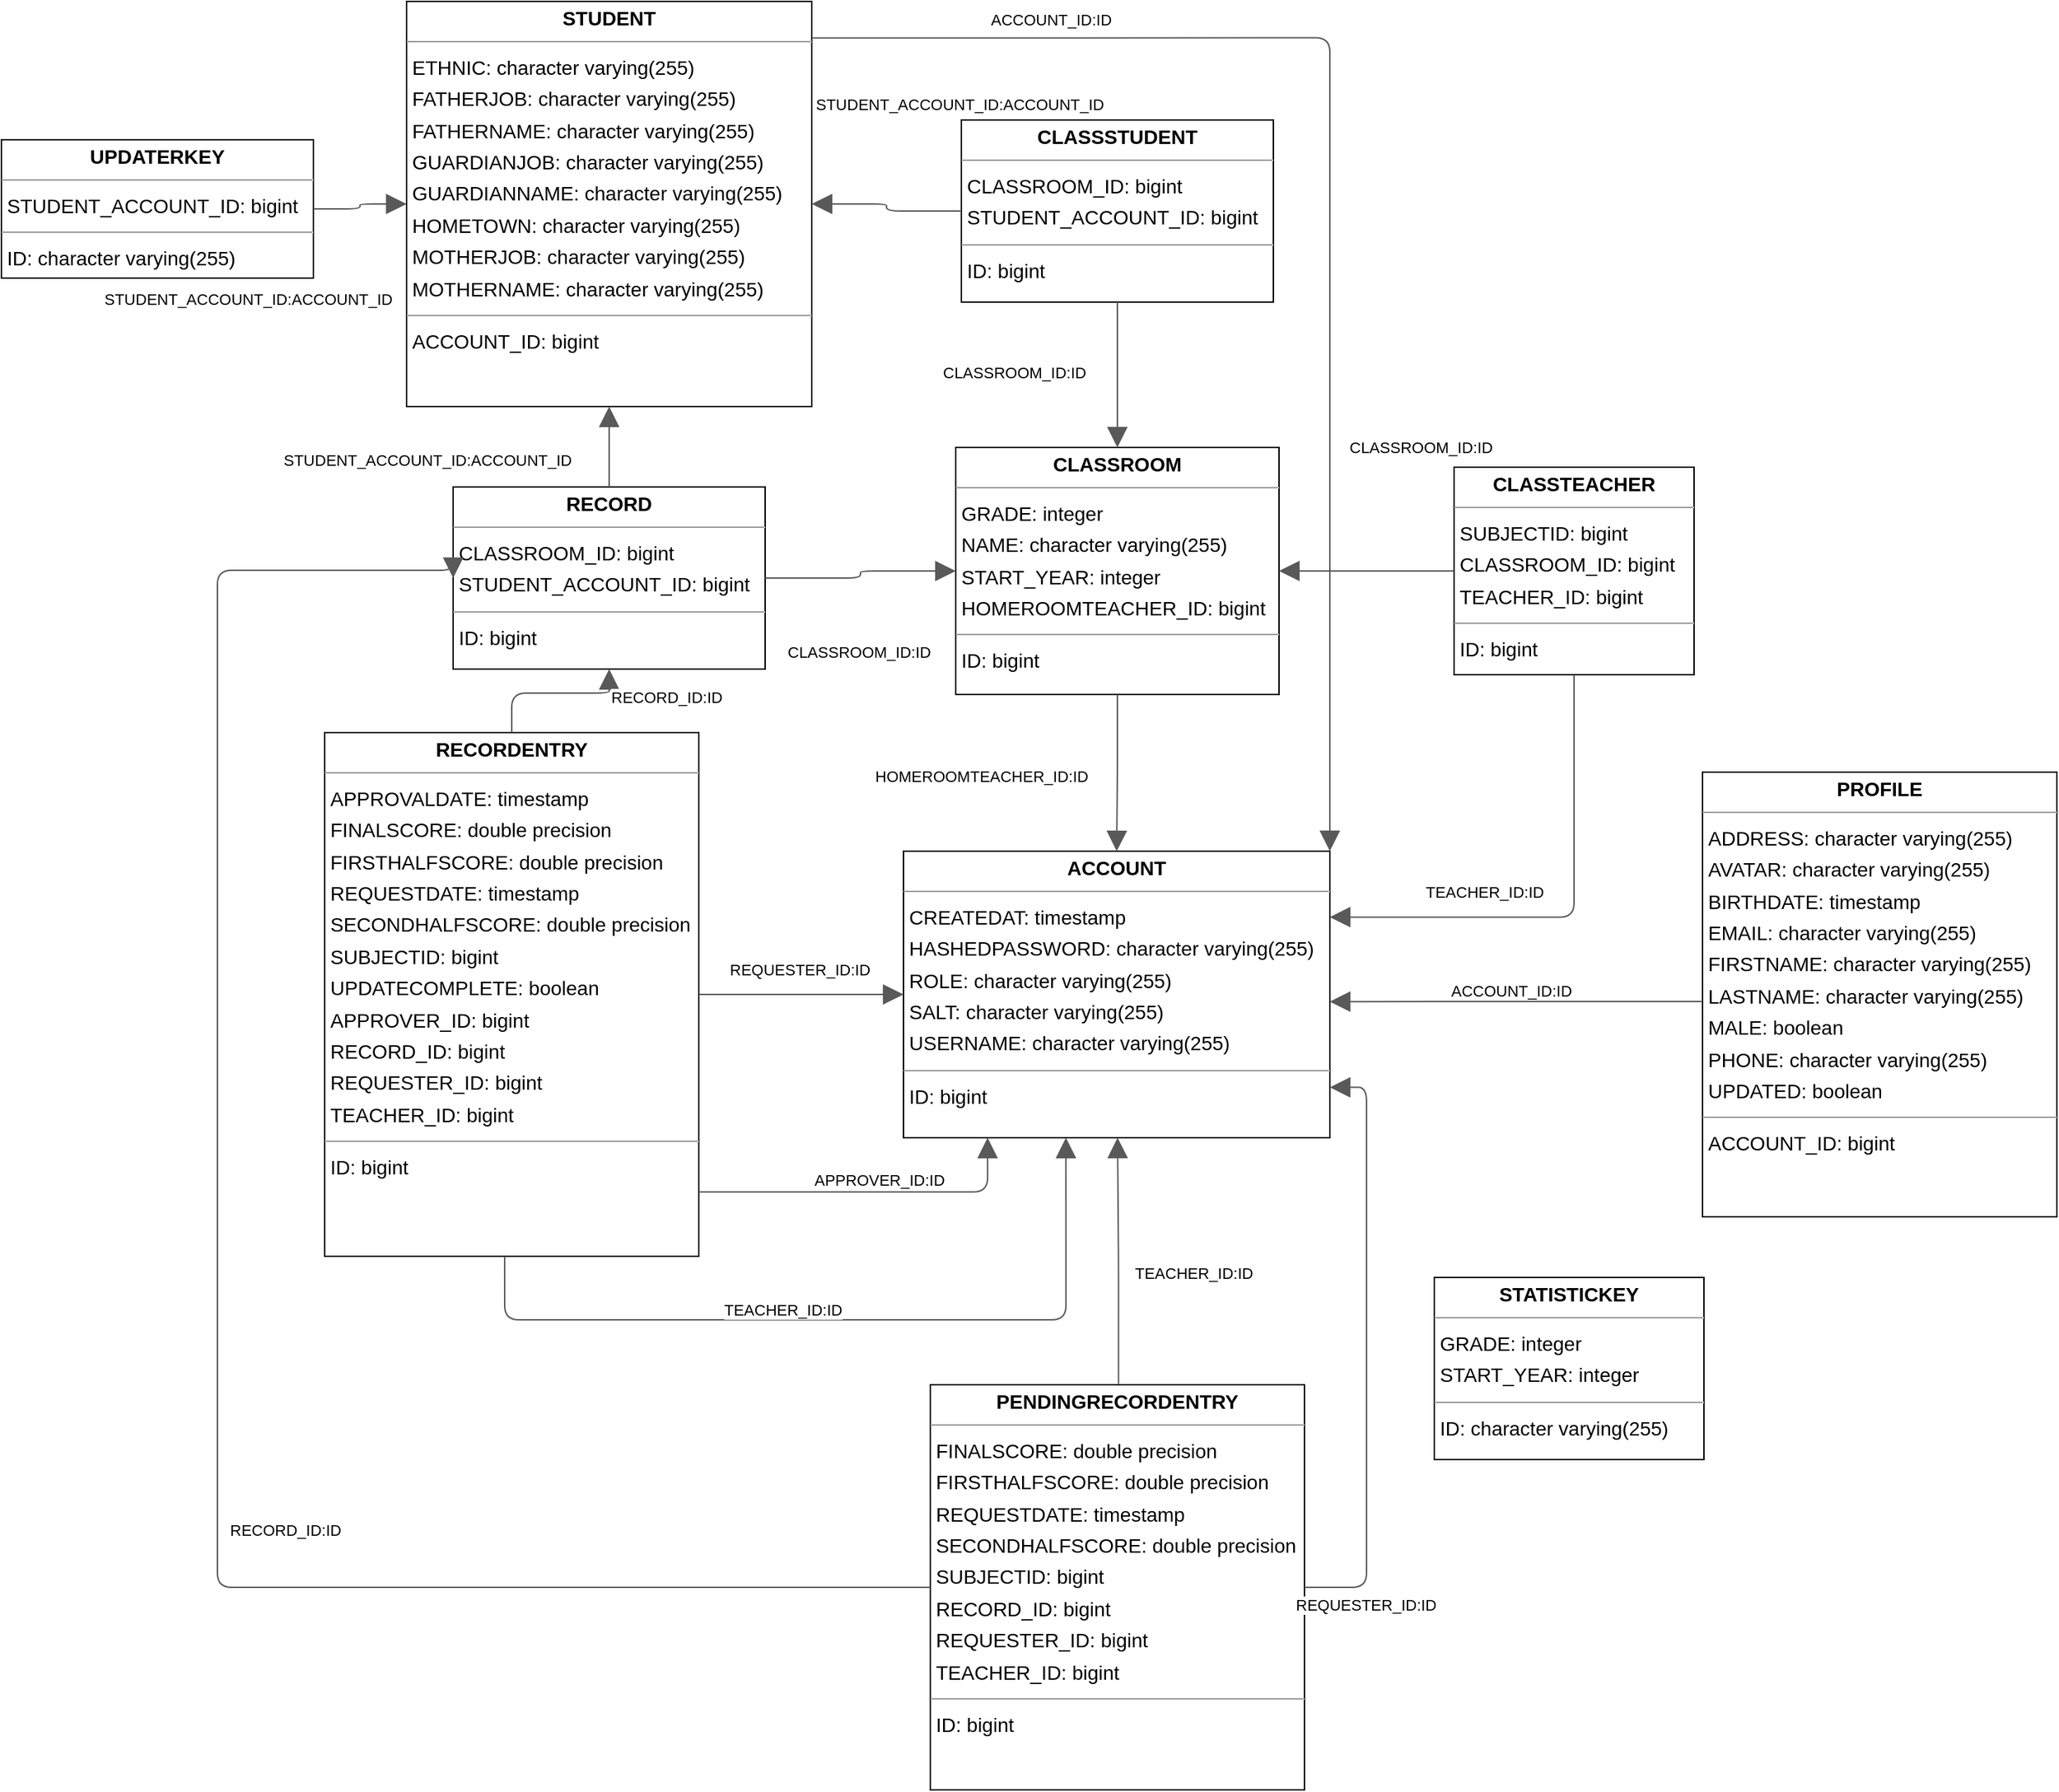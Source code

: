 <mxGraphModel dx="0" dy="0" grid="1" gridSize="10" guides="1" tooltips="1" connect="1" arrows="1" fold="1" page="0" pageScale="1" background="none" math="0" shadow="0">
  <root>
    <mxCell id="0" />
    <mxCell id="1" parent="0" />
    <mxCell id="node8" parent="1" vertex="1" value="&lt;p style=&quot;margin:0px;margin-top:4px;text-align:center;&quot;&gt;&lt;b&gt;ACCOUNT&lt;/b&gt;&lt;/p&gt;&lt;hr size=&quot;1&quot;/&gt;&lt;p style=&quot;margin:0 0 0 4px;line-height:1.6;&quot;&gt; CREATEDAT: timestamp&lt;br/&gt; HASHEDPASSWORD: character varying(255)&lt;br/&gt; ROLE: character varying(255)&lt;br/&gt; SALT: character varying(255)&lt;br/&gt; USERNAME: character varying(255)&lt;/p&gt;&lt;hr size=&quot;1&quot;/&gt;&lt;p style=&quot;margin:0 0 0 4px;line-height:1.6;&quot;&gt; ID: bigint&lt;/p&gt;" style="verticalAlign=top;align=left;overflow=fill;fontSize=14;fontFamily=Helvetica;html=1;rounded=0;shadow=0;comic=0;labelBackgroundColor=none;strokeWidth=1;">
      <mxGeometry x="489" y="417" width="302" height="203" as="geometry" />
    </mxCell>
    <mxCell id="node9" parent="1" vertex="1" value="&lt;p style=&quot;margin:0px;margin-top:4px;text-align:center;&quot;&gt;&lt;b&gt;CLASSROOM&lt;/b&gt;&lt;/p&gt;&lt;hr size=&quot;1&quot;/&gt;&lt;p style=&quot;margin:0 0 0 4px;line-height:1.6;&quot;&gt; GRADE: integer&lt;br/&gt; NAME: character varying(255)&lt;br/&gt; START_YEAR: integer&lt;br/&gt; HOMEROOMTEACHER_ID: bigint&lt;/p&gt;&lt;hr size=&quot;1&quot;/&gt;&lt;p style=&quot;margin:0 0 0 4px;line-height:1.6;&quot;&gt; ID: bigint&lt;/p&gt;" style="verticalAlign=top;align=left;overflow=fill;fontSize=14;fontFamily=Helvetica;html=1;rounded=0;shadow=0;comic=0;labelBackgroundColor=none;strokeWidth=1;">
      <mxGeometry x="526" y="131" width="229" height="175" as="geometry" />
    </mxCell>
    <mxCell id="node7" parent="1" vertex="1" value="&lt;p style=&quot;margin:0px;margin-top:4px;text-align:center;&quot;&gt;&lt;b&gt;CLASSSTUDENT&lt;/b&gt;&lt;/p&gt;&lt;hr size=&quot;1&quot;/&gt;&lt;p style=&quot;margin:0 0 0 4px;line-height:1.6;&quot;&gt; CLASSROOM_ID: bigint&lt;br/&gt; STUDENT_ACCOUNT_ID: bigint&lt;/p&gt;&lt;hr size=&quot;1&quot;/&gt;&lt;p style=&quot;margin:0 0 0 4px;line-height:1.6;&quot;&gt; ID: bigint&lt;/p&gt;" style="verticalAlign=top;align=left;overflow=fill;fontSize=14;fontFamily=Helvetica;html=1;rounded=0;shadow=0;comic=0;labelBackgroundColor=none;strokeWidth=1;">
      <mxGeometry x="530" y="-101" width="221" height="129" as="geometry" />
    </mxCell>
    <mxCell id="node1" parent="1" vertex="1" value="&lt;p style=&quot;margin:0px;margin-top:4px;text-align:center;&quot;&gt;&lt;b&gt;CLASSTEACHER&lt;/b&gt;&lt;/p&gt;&lt;hr size=&quot;1&quot;/&gt;&lt;p style=&quot;margin:0 0 0 4px;line-height:1.6;&quot;&gt; SUBJECTID: bigint&lt;br/&gt; CLASSROOM_ID: bigint&lt;br/&gt; TEACHER_ID: bigint&lt;/p&gt;&lt;hr size=&quot;1&quot;/&gt;&lt;p style=&quot;margin:0 0 0 4px;line-height:1.6;&quot;&gt; ID: bigint&lt;/p&gt;" style="verticalAlign=top;align=left;overflow=fill;fontSize=14;fontFamily=Helvetica;html=1;rounded=0;shadow=0;comic=0;labelBackgroundColor=none;strokeWidth=1;">
      <mxGeometry x="879" y="145" width="170" height="147" as="geometry" />
    </mxCell>
    <mxCell id="node6" parent="1" vertex="1" value="&lt;p style=&quot;margin:0px;margin-top:4px;text-align:center;&quot;&gt;&lt;b&gt;PENDINGRECORDENTRY&lt;/b&gt;&lt;/p&gt;&lt;hr size=&quot;1&quot;/&gt;&lt;p style=&quot;margin:0 0 0 4px;line-height:1.6;&quot;&gt; FINALSCORE: double precision&lt;br/&gt; FIRSTHALFSCORE: double precision&lt;br/&gt; REQUESTDATE: timestamp&lt;br/&gt; SECONDHALFSCORE: double precision&lt;br/&gt; SUBJECTID: bigint&lt;br/&gt; RECORD_ID: bigint&lt;br/&gt; REQUESTER_ID: bigint&lt;br/&gt; TEACHER_ID: bigint&lt;/p&gt;&lt;hr size=&quot;1&quot;/&gt;&lt;p style=&quot;margin:0 0 0 4px;line-height:1.6;&quot;&gt; ID: bigint&lt;/p&gt;" style="verticalAlign=top;align=left;overflow=fill;fontSize=14;fontFamily=Helvetica;html=1;rounded=0;shadow=0;comic=0;labelBackgroundColor=none;strokeWidth=1;">
      <mxGeometry x="508" y="795" width="265" height="287" as="geometry" />
    </mxCell>
    <mxCell id="node10" parent="1" vertex="1" value="&lt;p style=&quot;margin:0px;margin-top:4px;text-align:center;&quot;&gt;&lt;b&gt;PROFILE&lt;/b&gt;&lt;/p&gt;&lt;hr size=&quot;1&quot;/&gt;&lt;p style=&quot;margin:0 0 0 4px;line-height:1.6;&quot;&gt; ADDRESS: character varying(255)&lt;br/&gt; AVATAR: character varying(255)&lt;br/&gt; BIRTHDATE: timestamp&lt;br/&gt; EMAIL: character varying(255)&lt;br/&gt; FIRSTNAME: character varying(255)&lt;br/&gt; LASTNAME: character varying(255)&lt;br/&gt; MALE: boolean&lt;br/&gt; PHONE: character varying(255)&lt;br/&gt; UPDATED: boolean&lt;/p&gt;&lt;hr size=&quot;1&quot;/&gt;&lt;p style=&quot;margin:0 0 0 4px;line-height:1.6;&quot;&gt; ACCOUNT_ID: bigint&lt;/p&gt;" style="verticalAlign=top;align=left;overflow=fill;fontSize=14;fontFamily=Helvetica;html=1;rounded=0;shadow=0;comic=0;labelBackgroundColor=none;strokeWidth=1;">
      <mxGeometry x="1055" y="361" width="251" height="315" as="geometry" />
    </mxCell>
    <mxCell id="node2" parent="1" vertex="1" value="&lt;p style=&quot;margin:0px;margin-top:4px;text-align:center;&quot;&gt;&lt;b&gt;RECORD&lt;/b&gt;&lt;/p&gt;&lt;hr size=&quot;1&quot;/&gt;&lt;p style=&quot;margin:0 0 0 4px;line-height:1.6;&quot;&gt; CLASSROOM_ID: bigint&lt;br/&gt; STUDENT_ACCOUNT_ID: bigint&lt;/p&gt;&lt;hr size=&quot;1&quot;/&gt;&lt;p style=&quot;margin:0 0 0 4px;line-height:1.6;&quot;&gt; ID: bigint&lt;/p&gt;" style="verticalAlign=top;align=left;overflow=fill;fontSize=14;fontFamily=Helvetica;html=1;rounded=0;shadow=0;comic=0;labelBackgroundColor=none;strokeWidth=1;">
      <mxGeometry x="170" y="159" width="221" height="129" as="geometry" />
    </mxCell>
    <mxCell id="node4" parent="1" vertex="1" value="&lt;p style=&quot;margin:0px;margin-top:4px;text-align:center;&quot;&gt;&lt;b&gt;RECORDENTRY&lt;/b&gt;&lt;/p&gt;&lt;hr size=&quot;1&quot;/&gt;&lt;p style=&quot;margin:0 0 0 4px;line-height:1.6;&quot;&gt; APPROVALDATE: timestamp&lt;br/&gt; FINALSCORE: double precision&lt;br/&gt; FIRSTHALFSCORE: double precision&lt;br/&gt; REQUESTDATE: timestamp&lt;br/&gt; SECONDHALFSCORE: double precision&lt;br/&gt; SUBJECTID: bigint&lt;br/&gt; UPDATECOMPLETE: boolean&lt;br/&gt; APPROVER_ID: bigint&lt;br/&gt; RECORD_ID: bigint&lt;br/&gt; REQUESTER_ID: bigint&lt;br/&gt; TEACHER_ID: bigint&lt;/p&gt;&lt;hr size=&quot;1&quot;/&gt;&lt;p style=&quot;margin:0 0 0 4px;line-height:1.6;&quot;&gt; ID: bigint&lt;/p&gt;" style="verticalAlign=top;align=left;overflow=fill;fontSize=14;fontFamily=Helvetica;html=1;rounded=0;shadow=0;comic=0;labelBackgroundColor=none;strokeWidth=1;">
      <mxGeometry x="79" y="333" width="265" height="371" as="geometry" />
    </mxCell>
    <mxCell id="node3" parent="1" vertex="1" value="&lt;p style=&quot;margin:0px;margin-top:4px;text-align:center;&quot;&gt;&lt;b&gt;STATISTICKEY&lt;/b&gt;&lt;/p&gt;&lt;hr size=&quot;1&quot;/&gt;&lt;p style=&quot;margin:0 0 0 4px;line-height:1.6;&quot;&gt; GRADE: integer&lt;br/&gt; START_YEAR: integer&lt;/p&gt;&lt;hr size=&quot;1&quot;/&gt;&lt;p style=&quot;margin:0 0 0 4px;line-height:1.6;&quot;&gt; ID: character varying(255)&lt;/p&gt;" style="verticalAlign=top;align=left;overflow=fill;fontSize=14;fontFamily=Helvetica;html=1;rounded=0;shadow=0;comic=0;labelBackgroundColor=none;strokeWidth=1;">
      <mxGeometry x="865" y="719" width="191" height="129" as="geometry" />
    </mxCell>
    <mxCell id="node0" parent="1" vertex="1" value="&lt;p style=&quot;margin:0px;margin-top:4px;text-align:center;&quot;&gt;&lt;b&gt;STUDENT&lt;/b&gt;&lt;/p&gt;&lt;hr size=&quot;1&quot;/&gt;&lt;p style=&quot;margin:0 0 0 4px;line-height:1.6;&quot;&gt; ETHNIC: character varying(255)&lt;br/&gt; FATHERJOB: character varying(255)&lt;br/&gt; FATHERNAME: character varying(255)&lt;br/&gt; GUARDIANJOB: character varying(255)&lt;br/&gt; GUARDIANNAME: character varying(255)&lt;br/&gt; HOMETOWN: character varying(255)&lt;br/&gt; MOTHERJOB: character varying(255)&lt;br/&gt; MOTHERNAME: character varying(255)&lt;/p&gt;&lt;hr size=&quot;1&quot;/&gt;&lt;p style=&quot;margin:0 0 0 4px;line-height:1.6;&quot;&gt; ACCOUNT_ID: bigint&lt;/p&gt;" style="verticalAlign=top;align=left;overflow=fill;fontSize=14;fontFamily=Helvetica;html=1;rounded=0;shadow=0;comic=0;labelBackgroundColor=none;strokeWidth=1;">
      <mxGeometry x="137" y="-185" width="287" height="287" as="geometry" />
    </mxCell>
    <mxCell id="node5" parent="1" vertex="1" value="&lt;p style=&quot;margin:0px;margin-top:4px;text-align:center;&quot;&gt;&lt;b&gt;UPDATERKEY&lt;/b&gt;&lt;/p&gt;&lt;hr size=&quot;1&quot;/&gt;&lt;p style=&quot;margin:0 0 0 4px;line-height:1.6;&quot;&gt; STUDENT_ACCOUNT_ID: bigint&lt;/p&gt;&lt;hr size=&quot;1&quot;/&gt;&lt;p style=&quot;margin:0 0 0 4px;line-height:1.6;&quot;&gt; ID: character varying(255)&lt;/p&gt;" style="verticalAlign=top;align=left;overflow=fill;fontSize=14;fontFamily=Helvetica;html=1;rounded=0;shadow=0;comic=0;labelBackgroundColor=none;strokeWidth=1;">
      <mxGeometry x="-150" y="-87" width="221" height="98" as="geometry" />
    </mxCell>
    <mxCell id="edge2" edge="1" value="" parent="1" source="node9" target="node8" style="html=1;rounded=1;edgeStyle=orthogonalEdgeStyle;dashed=0;startArrow=none;endArrow=block;endSize=12;strokeColor=#595959;exitX=0.500;exitY=1.000;exitDx=0;exitDy=0;entryX=0.500;entryY=0.000;entryDx=0;entryDy=0;">
      <mxGeometry width="50" height="50" relative="1" as="geometry">
        <Array as="points" />
      </mxGeometry>
    </mxCell>
    <mxCell id="label14" parent="edge2" vertex="1" connectable="0" value="HOMEROOMTEACHER_ID:ID" style="edgeLabel;resizable=0;html=1;align=left;verticalAlign=top;strokeColor=default;">
      <mxGeometry x="467" y="351" as="geometry" />
    </mxCell>
    <mxCell id="edge3" edge="1" value="" parent="1" source="node7" target="node9" style="html=1;rounded=1;edgeStyle=orthogonalEdgeStyle;dashed=0;startArrow=none;endArrow=block;endSize=12;strokeColor=#595959;exitX=0.500;exitY=1.000;exitDx=0;exitDy=0;entryX=0.500;entryY=0.000;entryDx=0;entryDy=0;">
      <mxGeometry width="50" height="50" relative="1" as="geometry">
        <Array as="points" />
      </mxGeometry>
    </mxCell>
    <mxCell id="label20" parent="edge3" vertex="1" connectable="0" value="CLASSROOM_ID:ID" style="edgeLabel;resizable=0;html=1;align=left;verticalAlign=top;strokeColor=default;">
      <mxGeometry x="515" y="65" as="geometry" />
    </mxCell>
    <mxCell id="edge16" edge="1" value="" parent="1" source="node7" target="node0" style="html=1;rounded=1;edgeStyle=orthogonalEdgeStyle;dashed=0;startArrow=none;endArrow=block;endSize=12;strokeColor=#595959;exitX=0.000;exitY=0.500;exitDx=0;exitDy=0;entryX=1.000;entryY=0.500;entryDx=0;entryDy=0;">
      <mxGeometry width="50" height="50" relative="1" as="geometry">
        <Array as="points" />
      </mxGeometry>
    </mxCell>
    <mxCell id="label98" parent="edge16" vertex="1" connectable="0" value="STUDENT_ACCOUNT_ID:ACCOUNT_ID" style="edgeLabel;resizable=0;html=1;align=left;verticalAlign=top;strokeColor=default;">
      <mxGeometry x="425" y="-125" as="geometry" />
    </mxCell>
    <mxCell id="edge1" edge="1" value="" parent="1" source="node1" target="node8" style="html=1;rounded=1;edgeStyle=orthogonalEdgeStyle;dashed=0;startArrow=none;endArrow=block;endSize=12;strokeColor=#595959;exitX=0.500;exitY=1.000;exitDx=0;exitDy=0;entryX=1.000;entryY=0.230;entryDx=0;entryDy=0;">
      <mxGeometry width="50" height="50" relative="1" as="geometry">
        <Array as="points">
          <mxPoint x="964" y="463" />
        </Array>
      </mxGeometry>
    </mxCell>
    <mxCell id="label8" parent="edge1" vertex="1" connectable="0" value="TEACHER_ID:ID" style="edgeLabel;resizable=0;html=1;align=left;verticalAlign=top;strokeColor=default;">
      <mxGeometry x="857" y="433" as="geometry" />
    </mxCell>
    <mxCell id="edge13" edge="1" value="" parent="1" source="node1" target="node9" style="html=1;rounded=1;edgeStyle=orthogonalEdgeStyle;dashed=0;startArrow=none;endArrow=block;endSize=12;strokeColor=#595959;exitX=0.000;exitY=0.500;exitDx=0;exitDy=0;entryX=1.000;entryY=0.500;entryDx=0;entryDy=0;">
      <mxGeometry width="50" height="50" relative="1" as="geometry">
        <Array as="points" />
      </mxGeometry>
    </mxCell>
    <mxCell id="label80" parent="edge13" vertex="1" connectable="0" value="CLASSROOM_ID:ID" style="edgeLabel;resizable=0;html=1;align=left;verticalAlign=top;strokeColor=default;">
      <mxGeometry x="803" y="118" as="geometry" />
    </mxCell>
    <mxCell id="edge4" edge="1" value="" parent="1" source="node6" target="node8" style="html=1;rounded=1;edgeStyle=orthogonalEdgeStyle;dashed=0;startArrow=none;endArrow=block;endSize=12;strokeColor=#595959;exitX=1.000;exitY=0.500;exitDx=0;exitDy=0;entryX=1.000;entryY=0.824;entryDx=0;entryDy=0;">
      <mxGeometry width="50" height="50" relative="1" as="geometry">
        <Array as="points">
          <mxPoint x="817" y="938" />
          <mxPoint x="817" y="584" />
        </Array>
      </mxGeometry>
    </mxCell>
    <mxCell id="label26" parent="edge4" vertex="1" connectable="0" value="REQUESTER_ID:ID" style="edgeLabel;resizable=0;html=1;align=left;verticalAlign=top;strokeColor=default;">
      <mxGeometry x="765" y="938" as="geometry" />
    </mxCell>
    <mxCell id="edge11" edge="1" value="" parent="1" source="node6" target="node8" style="html=1;rounded=1;edgeStyle=orthogonalEdgeStyle;dashed=0;startArrow=none;endArrow=block;endSize=12;strokeColor=#595959;exitX=0.503;exitY=0.000;exitDx=0;exitDy=0;entryX=0.502;entryY=1.000;entryDx=0;entryDy=0;">
      <mxGeometry width="50" height="50" relative="1" as="geometry">
        <Array as="points" />
      </mxGeometry>
    </mxCell>
    <mxCell id="label68" parent="edge11" vertex="1" connectable="0" value="TEACHER_ID:ID" style="edgeLabel;resizable=0;html=1;align=left;verticalAlign=top;strokeColor=default;">
      <mxGeometry x="651" y="703" as="geometry" />
    </mxCell>
    <mxCell id="edge8" edge="1" value="" parent="1" source="node6" target="node2" style="html=1;rounded=1;edgeStyle=orthogonalEdgeStyle;dashed=0;startArrow=none;endArrow=block;endSize=12;strokeColor=#595959;exitX=0.000;exitY=0.500;exitDx=0;exitDy=0;entryX=0.000;entryY=0.500;entryDx=0;entryDy=0;">
      <mxGeometry width="50" height="50" relative="1" as="geometry">
        <Array as="points">
          <mxPoint x="3" y="938" />
          <mxPoint x="3" y="218" />
        </Array>
      </mxGeometry>
    </mxCell>
    <mxCell id="label50" parent="edge8" vertex="1" connectable="0" value="RECORD_ID:ID" style="edgeLabel;resizable=0;html=1;align=left;verticalAlign=top;strokeColor=default;">
      <mxGeometry x="10" y="885" as="geometry" />
    </mxCell>
    <mxCell id="edge5" edge="1" value="" parent="1" source="node10" target="node8" style="html=1;rounded=1;edgeStyle=orthogonalEdgeStyle;dashed=0;startArrow=none;endArrow=block;endSize=12;strokeColor=#595959;exitX=0.000;exitY=0.516;exitDx=0;exitDy=0;entryX=1.000;entryY=0.525;entryDx=0;entryDy=0;">
      <mxGeometry width="50" height="50" relative="1" as="geometry">
        <Array as="points" />
      </mxGeometry>
    </mxCell>
    <mxCell id="label32" parent="edge5" vertex="1" connectable="0" value="ACCOUNT_ID:ID" style="edgeLabel;resizable=0;html=1;align=left;verticalAlign=top;strokeColor=default;">
      <mxGeometry x="875" y="503" as="geometry" />
    </mxCell>
    <mxCell id="edge14" edge="1" value="" parent="1" source="node2" target="node9" style="html=1;rounded=1;edgeStyle=orthogonalEdgeStyle;dashed=0;startArrow=none;endArrow=block;endSize=12;strokeColor=#595959;exitX=1.000;exitY=0.500;exitDx=0;exitDy=0;entryX=0.000;entryY=0.500;entryDx=0;entryDy=0;">
      <mxGeometry width="50" height="50" relative="1" as="geometry">
        <Array as="points" />
      </mxGeometry>
    </mxCell>
    <mxCell id="label86" parent="edge14" vertex="1" connectable="0" value="CLASSROOM_ID:ID" style="edgeLabel;resizable=0;html=1;align=left;verticalAlign=top;strokeColor=default;">
      <mxGeometry x="405" y="263" as="geometry" />
    </mxCell>
    <mxCell id="edge10" edge="1" value="" parent="1" source="node2" target="node0" style="html=1;rounded=1;edgeStyle=orthogonalEdgeStyle;dashed=0;startArrow=none;endArrow=block;endSize=12;strokeColor=#595959;exitX=0.500;exitY=0.000;exitDx=0;exitDy=0;entryX=0.500;entryY=1.000;entryDx=0;entryDy=0;">
      <mxGeometry width="50" height="50" relative="1" as="geometry">
        <Array as="points" />
      </mxGeometry>
    </mxCell>
    <mxCell id="label62" parent="edge10" vertex="1" connectable="0" value="STUDENT_ACCOUNT_ID:ACCOUNT_ID" style="edgeLabel;resizable=0;html=1;align=left;verticalAlign=top;strokeColor=default;">
      <mxGeometry x="48" y="127" as="geometry" />
    </mxCell>
    <mxCell id="edge6" edge="1" value="" parent="1" source="node4" target="node8" style="html=1;rounded=1;edgeStyle=orthogonalEdgeStyle;dashed=0;startArrow=none;endArrow=block;endSize=12;strokeColor=#595959;exitX=1.000;exitY=0.500;exitDx=0;exitDy=0;entryX=0.000;entryY=0.500;entryDx=0;entryDy=0;">
      <mxGeometry width="50" height="50" relative="1" as="geometry">
        <Array as="points" />
      </mxGeometry>
    </mxCell>
    <mxCell id="label38" parent="edge6" vertex="1" connectable="0" value="REQUESTER_ID:ID" style="edgeLabel;resizable=0;html=1;align=left;verticalAlign=top;strokeColor=default;">
      <mxGeometry x="364" y="488" as="geometry" />
    </mxCell>
    <mxCell id="edge9" edge="1" value="" parent="1" source="node4" target="node8" style="html=1;rounded=1;edgeStyle=orthogonalEdgeStyle;dashed=0;startArrow=none;endArrow=block;endSize=12;strokeColor=#595959;exitX=0.481;exitY=1.000;exitDx=0;exitDy=0;entryX=0.381;entryY=1.000;entryDx=0;entryDy=0;">
      <mxGeometry width="50" height="50" relative="1" as="geometry">
        <Array as="points">
          <mxPoint x="206" y="749" />
          <mxPoint x="604" y="749" />
        </Array>
      </mxGeometry>
    </mxCell>
    <mxCell id="label56" parent="edge9" vertex="1" connectable="0" value="TEACHER_ID:ID" style="edgeLabel;resizable=0;html=1;align=left;verticalAlign=top;strokeColor=default;">
      <mxGeometry x="360" y="729" as="geometry" />
    </mxCell>
    <mxCell id="edge15" edge="1" value="" parent="1" source="node4" target="node8" style="html=1;rounded=1;edgeStyle=orthogonalEdgeStyle;dashed=0;startArrow=none;endArrow=block;endSize=12;strokeColor=#595959;exitX=1.000;exitY=0.877;exitDx=0;exitDy=0;entryX=0.196;entryY=1.002;entryDx=0;entryDy=0;">
      <mxGeometry width="50" height="50" relative="1" as="geometry">
        <Array as="points">
          <mxPoint x="548" y="658" />
        </Array>
      </mxGeometry>
    </mxCell>
    <mxCell id="label92" parent="edge15" vertex="1" connectable="0" value="APPROVER_ID:ID" style="edgeLabel;resizable=0;html=1;align=left;verticalAlign=top;strokeColor=default;">
      <mxGeometry x="424" y="637" as="geometry" />
    </mxCell>
    <mxCell id="edge12" edge="1" value="" parent="1" source="node4" target="node2" style="html=1;rounded=1;edgeStyle=orthogonalEdgeStyle;dashed=0;startArrow=none;endArrow=block;endSize=12;strokeColor=#595959;exitX=0.500;exitY=0.000;exitDx=0;exitDy=0;entryX=0.500;entryY=1.000;entryDx=0;entryDy=0;">
      <mxGeometry width="50" height="50" relative="1" as="geometry">
        <Array as="points">
          <mxPoint x="211" y="305" />
          <mxPoint x="280" y="305" />
        </Array>
      </mxGeometry>
    </mxCell>
    <mxCell id="label74" parent="edge12" vertex="1" connectable="0" value="RECORD_ID:ID" style="edgeLabel;resizable=0;html=1;align=left;verticalAlign=top;strokeColor=default;">
      <mxGeometry x="280" y="295" as="geometry" />
    </mxCell>
    <mxCell id="edge0" edge="1" value="" parent="1" source="node0" target="node8" style="html=1;rounded=1;edgeStyle=orthogonalEdgeStyle;dashed=0;startArrow=none;endArrow=block;endSize=12;strokeColor=#595959;exitX=1.000;exitY=0.090;exitDx=0;exitDy=0;entryX=1.000;entryY=0.000;entryDx=0;entryDy=0;">
      <mxGeometry width="50" height="50" relative="1" as="geometry">
        <Array as="points">
          <mxPoint x="791" y="-160" />
        </Array>
      </mxGeometry>
    </mxCell>
    <mxCell id="label2" parent="edge0" vertex="1" connectable="0" value="ACCOUNT_ID:ID" style="edgeLabel;resizable=0;html=1;align=left;verticalAlign=top;strokeColor=default;">
      <mxGeometry x="549" y="-185" as="geometry" />
    </mxCell>
    <mxCell id="edge7" edge="1" value="" parent="1" source="node5" target="node0" style="html=1;rounded=1;edgeStyle=orthogonalEdgeStyle;dashed=0;startArrow=none;endArrow=block;endSize=12;strokeColor=#595959;exitX=1.000;exitY=0.500;exitDx=0;exitDy=0;entryX=0.000;entryY=0.500;entryDx=0;entryDy=0;">
      <mxGeometry width="50" height="50" relative="1" as="geometry">
        <Array as="points" />
      </mxGeometry>
    </mxCell>
    <mxCell id="label44" parent="edge7" vertex="1" connectable="0" value="STUDENT_ACCOUNT_ID:ACCOUNT_ID" style="edgeLabel;resizable=0;html=1;align=left;verticalAlign=top;strokeColor=default;">
      <mxGeometry x="-79" y="13" as="geometry" />
    </mxCell>
  </root>
</mxGraphModel>